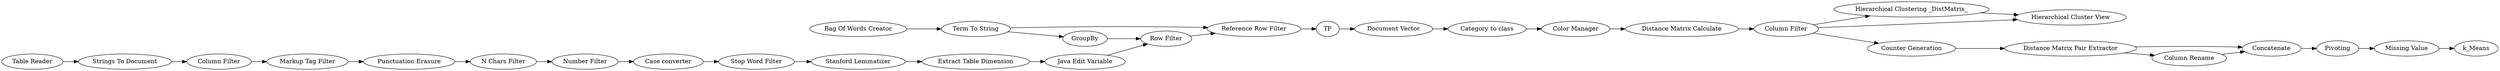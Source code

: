 digraph {
	41 -> 42
	812 -> 806
	784 -> 66
	67 -> 50
	806 -> 808
	40 -> 29
	42 -> 43
	51 -> 65
	59 -> 55
	815 -> 819
	817 -> 821
	813 -> 784
	815 -> 818
	48 -> 51
	30 -> 31
	29 -> 30
	50 -> 51
	782 -> 41
	48 -> 49
	29 -> 31
	66 -> 67
	818 -> 819
	29 -> 816
	109 -> 59
	44 -> 813
	49 -> 50
	43 -> 44
	819 -> 817
	816 -> 815
	65 -> 109
	808 -> 782
	821 -> 814
	55 -> 40
	68 -> 48
	784 [label="Stanford Lemmatizer"]
	55 [label="Color Manager"]
	816 [label="Counter Generation"]
	819 [label=Concatenate]
	782 [label="Markup Tag Filter"]
	815 [label="Distance Matrix Pair Extractor"]
	49 [label=GroupBy]
	41 [label="Punctuation Erasure"]
	31 [label="Hierarchical Cluster View"]
	51 [label="Reference Row Filter"]
	821 [label="Missing Value"]
	109 [label="Document Vector"]
	814 [label=k_Means]
	59 [label="Category to class"]
	48 [label="Term To String"]
	50 [label="Row Filter"]
	42 [label="N Chars Filter"]
	68 [label="Bag Of Words Creator"]
	67 [label="Java Edit Variable"]
	806 [label="Strings To Document"]
	817 [label=Pivoting]
	808 [label="Column Filter"]
	812 [label="Table Reader"]
	818 [label="Column Rename"]
	43 [label="Number Filter"]
	44 [label="Case converter"]
	66 [label="Extract Table Dimension"]
	29 [label="Column Filter"]
	813 [label="Stop Word Filter"]
	65 [label=TF]
	40 [label="Distance Matrix Calculate"]
	30 [label="Hierarchical Clustering _DistMatrix_"]
	rankdir=LR
}
